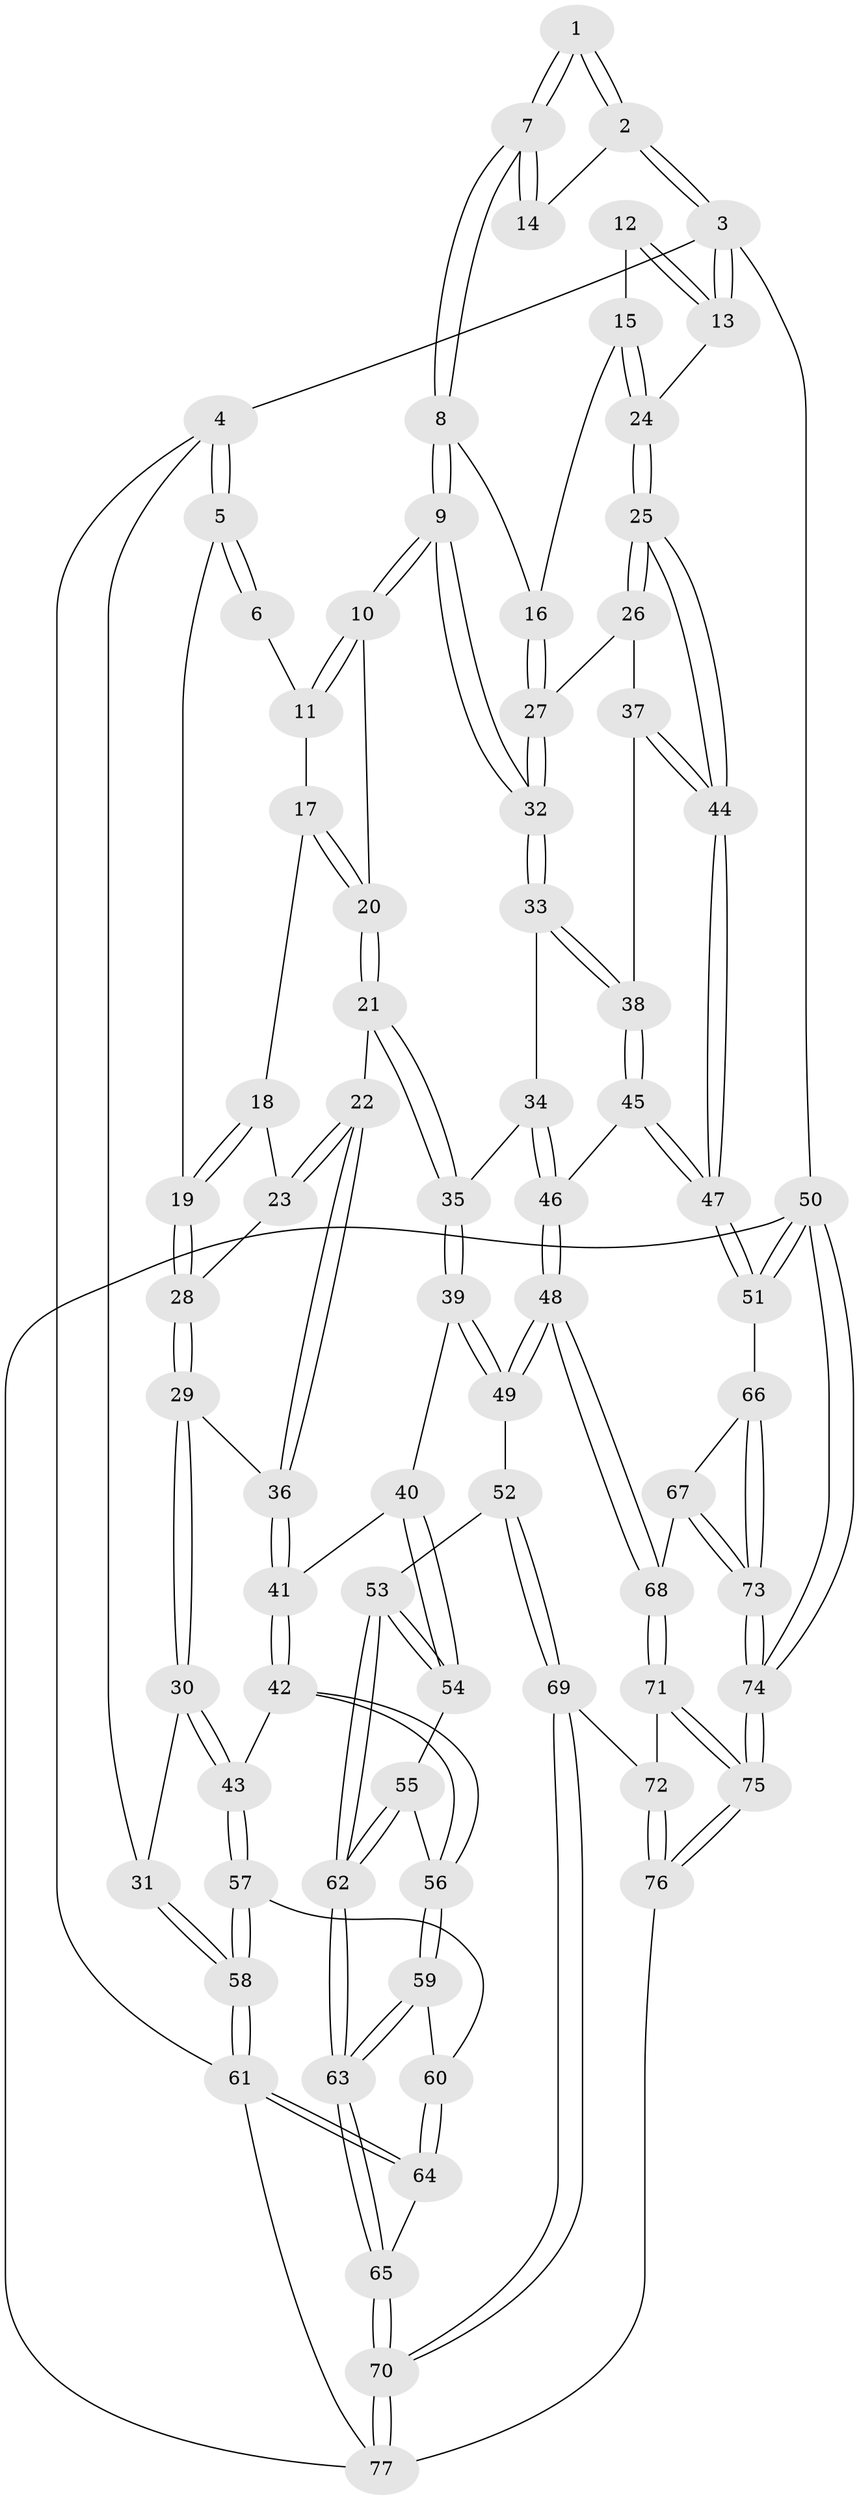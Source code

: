 // Generated by graph-tools (version 1.1) at 2025/03/03/09/25 03:03:21]
// undirected, 77 vertices, 189 edges
graph export_dot {
graph [start="1"]
  node [color=gray90,style=filled];
  1 [pos="+0.8114683707196656+0"];
  2 [pos="+1+0"];
  3 [pos="+1+0"];
  4 [pos="+0+0"];
  5 [pos="+0+0"];
  6 [pos="+0.47767325717855347+0"];
  7 [pos="+0.7552188142405186+0.11818781612272088"];
  8 [pos="+0.7449289985045241+0.13509136642942032"];
  9 [pos="+0.6926566441450418+0.17881621797283614"];
  10 [pos="+0.6610802289644643+0.1628126477886642"];
  11 [pos="+0.4875845055141798+0"];
  12 [pos="+0.8840155893567277+0.08152777619219301"];
  13 [pos="+1+0"];
  14 [pos="+0.8363903410123504+0.07265793378495859"];
  15 [pos="+0.902985545975165+0.1512104328623294"];
  16 [pos="+0.8971960159950775+0.15231345341351407"];
  17 [pos="+0.4035777591901833+0.07139369935729808"];
  18 [pos="+0.3809008040071586+0.0876786894622956"];
  19 [pos="+0.157460335515895+0.10578201038296826"];
  20 [pos="+0.47409479018970135+0.24971606270249397"];
  21 [pos="+0.4319560199176002+0.316846175761434"];
  22 [pos="+0.3900758226222324+0.32111372632926927"];
  23 [pos="+0.3450124441132127+0.16952175416390589"];
  24 [pos="+1+0.1585725352390382"];
  25 [pos="+1+0.22905240206067243"];
  26 [pos="+0.9225397940098304+0.3053339810299615"];
  27 [pos="+0.8542934814679387+0.2993834931368902"];
  28 [pos="+0.17951024120516565+0.2241747158005145"];
  29 [pos="+0.17534413748004016+0.27809921548722344"];
  30 [pos="+0+0.38919111182537774"];
  31 [pos="+0+0.38635815173747434"];
  32 [pos="+0.7347341574690419+0.3055862001256168"];
  33 [pos="+0.7291714663719161+0.32241585214303586"];
  34 [pos="+0.6964986531164438+0.37639512320495094"];
  35 [pos="+0.5404928135393858+0.4184694751458939"];
  36 [pos="+0.2858074722334133+0.3683409489323259"];
  37 [pos="+0.9078754980953025+0.462146889008059"];
  38 [pos="+0.8976766527474678+0.46814967556219383"];
  39 [pos="+0.5149154730615584+0.49256342207123427"];
  40 [pos="+0.47138601615406234+0.521360507630413"];
  41 [pos="+0.2793768067646812+0.47307040254241123"];
  42 [pos="+0.2531889648469364+0.5210258190576909"];
  43 [pos="+0.11958466126069092+0.5400401587290107"];
  44 [pos="+1+0.45980155890771357"];
  45 [pos="+0.8346873341176125+0.6028927762012931"];
  46 [pos="+0.7613023546980064+0.633859347988194"];
  47 [pos="+1+0.6298543418835799"];
  48 [pos="+0.7217641362627558+0.6991011844636723"];
  49 [pos="+0.6952220651834476+0.7014198270510119"];
  50 [pos="+1+1"];
  51 [pos="+1+0.6393070805361674"];
  52 [pos="+0.6167925117804762+0.7355014236098488"];
  53 [pos="+0.5387972477655166+0.7341224631230568"];
  54 [pos="+0.45659098367193707+0.5779322908079336"];
  55 [pos="+0.3148766097701412+0.6610687961761711"];
  56 [pos="+0.291471430468403+0.6296543831513254"];
  57 [pos="+0.07491680681871671+0.698567500526988"];
  58 [pos="+0+0.698552165372288"];
  59 [pos="+0.10772775240464993+0.705835991186148"];
  60 [pos="+0.07701789568406044+0.7005727254385161"];
  61 [pos="+0+0.9034094725834443"];
  62 [pos="+0.35197280126493014+0.7996281836172311"];
  63 [pos="+0.32852570119163493+0.8448975649116214"];
  64 [pos="+0.09120817236068872+0.8771906091532216"];
  65 [pos="+0.29187784891051133+1"];
  66 [pos="+0.9828899669233507+0.737039523331641"];
  67 [pos="+0.8168583984992845+0.7715300127322595"];
  68 [pos="+0.7376783793918243+0.7221910947891097"];
  69 [pos="+0.5823463397833999+0.8925213188271542"];
  70 [pos="+0.3196960732049137+1"];
  71 [pos="+0.7341738405449685+0.8086074172372897"];
  72 [pos="+0.6805583189067621+0.9686688497291173"];
  73 [pos="+0.9148042105679283+0.8874261664060257"];
  74 [pos="+1+1"];
  75 [pos="+0.9193181878999247+1"];
  76 [pos="+0.7295200984486812+1"];
  77 [pos="+0.3197997458160894+1"];
  1 -- 2;
  1 -- 2;
  1 -- 7;
  1 -- 7;
  2 -- 3;
  2 -- 3;
  2 -- 14;
  3 -- 4;
  3 -- 13;
  3 -- 13;
  3 -- 50;
  4 -- 5;
  4 -- 5;
  4 -- 31;
  4 -- 61;
  5 -- 6;
  5 -- 6;
  5 -- 19;
  6 -- 11;
  7 -- 8;
  7 -- 8;
  7 -- 14;
  7 -- 14;
  8 -- 9;
  8 -- 9;
  8 -- 16;
  9 -- 10;
  9 -- 10;
  9 -- 32;
  9 -- 32;
  10 -- 11;
  10 -- 11;
  10 -- 20;
  11 -- 17;
  12 -- 13;
  12 -- 13;
  12 -- 15;
  13 -- 24;
  15 -- 16;
  15 -- 24;
  15 -- 24;
  16 -- 27;
  16 -- 27;
  17 -- 18;
  17 -- 20;
  17 -- 20;
  18 -- 19;
  18 -- 19;
  18 -- 23;
  19 -- 28;
  19 -- 28;
  20 -- 21;
  20 -- 21;
  21 -- 22;
  21 -- 35;
  21 -- 35;
  22 -- 23;
  22 -- 23;
  22 -- 36;
  22 -- 36;
  23 -- 28;
  24 -- 25;
  24 -- 25;
  25 -- 26;
  25 -- 26;
  25 -- 44;
  25 -- 44;
  26 -- 27;
  26 -- 37;
  27 -- 32;
  27 -- 32;
  28 -- 29;
  28 -- 29;
  29 -- 30;
  29 -- 30;
  29 -- 36;
  30 -- 31;
  30 -- 43;
  30 -- 43;
  31 -- 58;
  31 -- 58;
  32 -- 33;
  32 -- 33;
  33 -- 34;
  33 -- 38;
  33 -- 38;
  34 -- 35;
  34 -- 46;
  34 -- 46;
  35 -- 39;
  35 -- 39;
  36 -- 41;
  36 -- 41;
  37 -- 38;
  37 -- 44;
  37 -- 44;
  38 -- 45;
  38 -- 45;
  39 -- 40;
  39 -- 49;
  39 -- 49;
  40 -- 41;
  40 -- 54;
  40 -- 54;
  41 -- 42;
  41 -- 42;
  42 -- 43;
  42 -- 56;
  42 -- 56;
  43 -- 57;
  43 -- 57;
  44 -- 47;
  44 -- 47;
  45 -- 46;
  45 -- 47;
  45 -- 47;
  46 -- 48;
  46 -- 48;
  47 -- 51;
  47 -- 51;
  48 -- 49;
  48 -- 49;
  48 -- 68;
  48 -- 68;
  49 -- 52;
  50 -- 51;
  50 -- 51;
  50 -- 74;
  50 -- 74;
  50 -- 77;
  51 -- 66;
  52 -- 53;
  52 -- 69;
  52 -- 69;
  53 -- 54;
  53 -- 54;
  53 -- 62;
  53 -- 62;
  54 -- 55;
  55 -- 56;
  55 -- 62;
  55 -- 62;
  56 -- 59;
  56 -- 59;
  57 -- 58;
  57 -- 58;
  57 -- 60;
  58 -- 61;
  58 -- 61;
  59 -- 60;
  59 -- 63;
  59 -- 63;
  60 -- 64;
  60 -- 64;
  61 -- 64;
  61 -- 64;
  61 -- 77;
  62 -- 63;
  62 -- 63;
  63 -- 65;
  63 -- 65;
  64 -- 65;
  65 -- 70;
  65 -- 70;
  66 -- 67;
  66 -- 73;
  66 -- 73;
  67 -- 68;
  67 -- 73;
  67 -- 73;
  68 -- 71;
  68 -- 71;
  69 -- 70;
  69 -- 70;
  69 -- 72;
  70 -- 77;
  70 -- 77;
  71 -- 72;
  71 -- 75;
  71 -- 75;
  72 -- 76;
  72 -- 76;
  73 -- 74;
  73 -- 74;
  74 -- 75;
  74 -- 75;
  75 -- 76;
  75 -- 76;
  76 -- 77;
}
